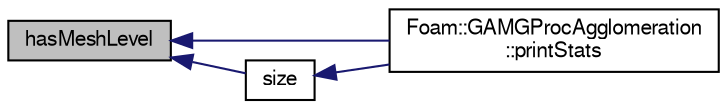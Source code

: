 digraph "hasMeshLevel"
{
  bgcolor="transparent";
  edge [fontname="FreeSans",fontsize="10",labelfontname="FreeSans",labelfontsize="10"];
  node [fontname="FreeSans",fontsize="10",shape=record];
  rankdir="LR";
  Node1221 [label="hasMeshLevel",height=0.2,width=0.4,color="black", fillcolor="grey75", style="filled", fontcolor="black"];
  Node1221 -> Node1222 [dir="back",color="midnightblue",fontsize="10",style="solid",fontname="FreeSans"];
  Node1222 [label="Foam::GAMGProcAgglomeration\l::printStats",height=0.2,width=0.4,color="black",URL="$a26982.html#a4b9e2848198fe910daf3a863900c193d",tooltip="Debug: write agglomeration info. "];
  Node1221 -> Node1223 [dir="back",color="midnightblue",fontsize="10",style="solid",fontname="FreeSans"];
  Node1223 [label="size",height=0.2,width=0.4,color="black",URL="$a26970.html#a9facbf0a118d395c89884e45a5ca4e4b"];
  Node1223 -> Node1222 [dir="back",color="midnightblue",fontsize="10",style="solid",fontname="FreeSans"];
}
